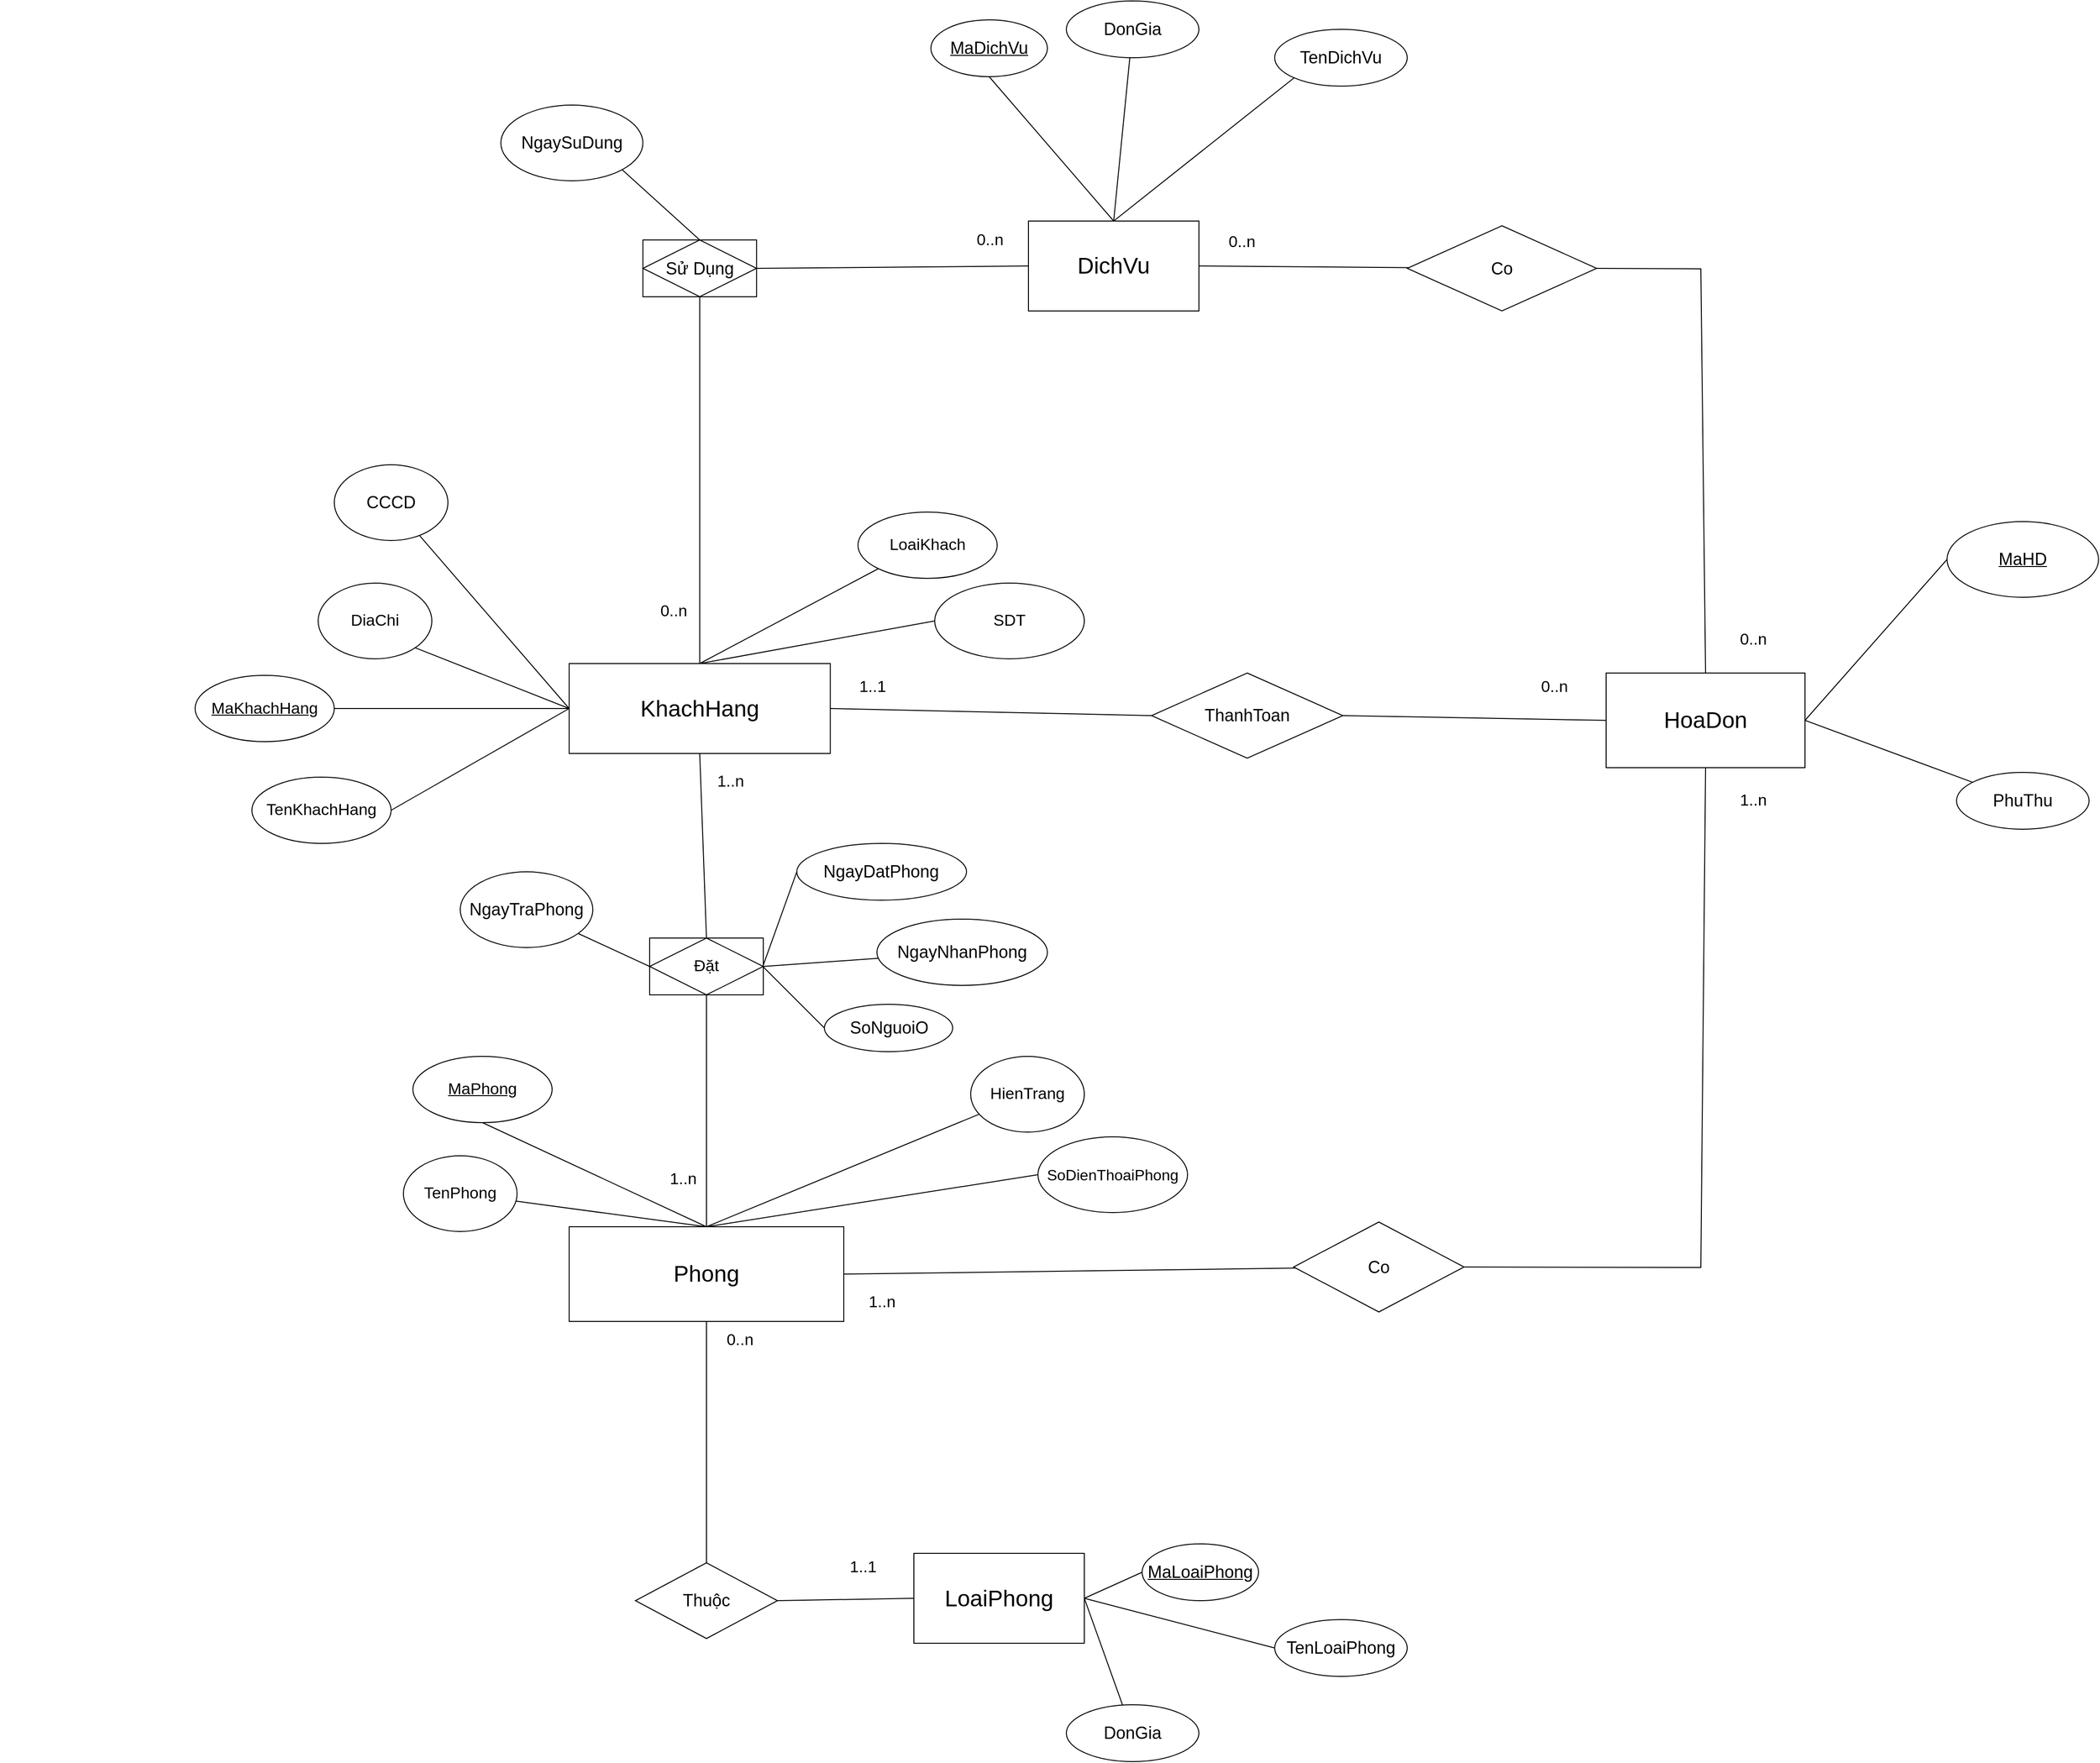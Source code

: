 <mxfile version="22.1.11" type="device">
  <diagram id="R2lEEEUBdFMjLlhIrx00" name="Page-1">
    <mxGraphModel dx="820" dy="-5652" grid="1" gridSize="10" guides="1" tooltips="1" connect="1" arrows="1" fold="1" page="1" pageScale="1" pageWidth="850" pageHeight="1100" math="0" shadow="0" extFonts="Permanent Marker^https://fonts.googleapis.com/css?family=Permanent+Marker">
      <root>
        <mxCell id="0" />
        <mxCell id="1" parent="0" />
        <mxCell id="4kKPqLQoDhAO6OmEjr5k-149" value="&lt;font style=&quot;font-size: 24px;&quot;&gt;KhachHang&lt;/font&gt;" style="rounded=0;whiteSpace=wrap;html=1;" parent="1" vertex="1">
          <mxGeometry x="1865" y="8230" width="275.75" height="95" as="geometry" />
        </mxCell>
        <mxCell id="4kKPqLQoDhAO6OmEjr5k-150" value="&lt;span style=&quot;font-size: 17px;&quot;&gt;&lt;u&gt;MaKhachHang&lt;/u&gt;&lt;/span&gt;" style="ellipse;whiteSpace=wrap;html=1;" parent="1" vertex="1">
          <mxGeometry x="1470" y="8242.5" width="147" height="70" as="geometry" />
        </mxCell>
        <mxCell id="4kKPqLQoDhAO6OmEjr5k-151" value="&lt;span style=&quot;font-size: 17px;&quot;&gt;TenKhachHang&lt;/span&gt;" style="ellipse;whiteSpace=wrap;html=1;" parent="1" vertex="1">
          <mxGeometry x="1530" y="8350" width="147" height="70" as="geometry" />
        </mxCell>
        <mxCell id="4kKPqLQoDhAO6OmEjr5k-152" value="&lt;span style=&quot;font-size: 17px;&quot;&gt;LoaiKhach&lt;/span&gt;" style="ellipse;whiteSpace=wrap;html=1;" parent="1" vertex="1">
          <mxGeometry x="2169.99" y="8070" width="147" height="70" as="geometry" />
        </mxCell>
        <mxCell id="4kKPqLQoDhAO6OmEjr5k-155" value="&lt;font style=&quot;font-size: 17px;&quot;&gt;SDT&lt;/font&gt;" style="ellipse;whiteSpace=wrap;html=1;" parent="1" vertex="1">
          <mxGeometry x="2251" y="8145" width="158" height="80" as="geometry" />
        </mxCell>
        <mxCell id="4kKPqLQoDhAO6OmEjr5k-158" value="" style="endArrow=none;html=1;rounded=0;exitX=1;exitY=0.5;exitDx=0;exitDy=0;entryX=0;entryY=0.5;entryDx=0;entryDy=0;" parent="1" source="4kKPqLQoDhAO6OmEjr5k-151" target="4kKPqLQoDhAO6OmEjr5k-149" edge="1">
          <mxGeometry width="50" height="50" relative="1" as="geometry">
            <mxPoint x="2211" y="8425" as="sourcePoint" />
            <mxPoint x="2261" y="8375" as="targetPoint" />
          </mxGeometry>
        </mxCell>
        <mxCell id="4kKPqLQoDhAO6OmEjr5k-159" value="" style="endArrow=none;html=1;rounded=0;entryX=1;entryY=0.5;entryDx=0;entryDy=0;exitX=0;exitY=0.5;exitDx=0;exitDy=0;" parent="1" source="4kKPqLQoDhAO6OmEjr5k-149" target="4kKPqLQoDhAO6OmEjr5k-150" edge="1">
          <mxGeometry width="50" height="50" relative="1" as="geometry">
            <mxPoint x="1990" y="8240" as="sourcePoint" />
            <mxPoint x="1931" y="8425" as="targetPoint" />
          </mxGeometry>
        </mxCell>
        <mxCell id="4kKPqLQoDhAO6OmEjr5k-161" value="" style="endArrow=none;html=1;rounded=0;entryX=0;entryY=1;entryDx=0;entryDy=0;exitX=0.5;exitY=0;exitDx=0;exitDy=0;" parent="1" source="4kKPqLQoDhAO6OmEjr5k-149" target="4kKPqLQoDhAO6OmEjr5k-152" edge="1">
          <mxGeometry width="50" height="50" relative="1" as="geometry">
            <mxPoint x="2161" y="8405" as="sourcePoint" />
            <mxPoint x="2211" y="8355" as="targetPoint" />
          </mxGeometry>
        </mxCell>
        <mxCell id="4kKPqLQoDhAO6OmEjr5k-162" value="" style="endArrow=none;html=1;rounded=0;entryX=0;entryY=0.5;entryDx=0;entryDy=0;exitX=0.5;exitY=0;exitDx=0;exitDy=0;" parent="1" source="4kKPqLQoDhAO6OmEjr5k-149" target="4kKPqLQoDhAO6OmEjr5k-155" edge="1">
          <mxGeometry width="50" height="50" relative="1" as="geometry">
            <mxPoint x="2231" y="8375" as="sourcePoint" />
            <mxPoint x="2281" y="8325" as="targetPoint" />
          </mxGeometry>
        </mxCell>
        <mxCell id="4kKPqLQoDhAO6OmEjr5k-165" value="&lt;font style=&quot;font-size: 24px;&quot;&gt;Phong&lt;/font&gt;" style="rounded=0;whiteSpace=wrap;html=1;" parent="1" vertex="1">
          <mxGeometry x="1865" y="8825" width="290" height="100" as="geometry" />
        </mxCell>
        <mxCell id="4kKPqLQoDhAO6OmEjr5k-166" value="&lt;span style=&quot;font-size: 17px;&quot;&gt;&lt;u&gt;MaPhong&lt;/u&gt;&lt;/span&gt;" style="ellipse;whiteSpace=wrap;html=1;" parent="1" vertex="1">
          <mxGeometry x="1700" y="8645" width="147" height="70" as="geometry" />
        </mxCell>
        <mxCell id="4kKPqLQoDhAO6OmEjr5k-171" value="&lt;font size=&quot;3&quot;&gt;SoDienThoaiPhong&lt;/font&gt;" style="ellipse;whiteSpace=wrap;html=1;" parent="1" vertex="1">
          <mxGeometry x="2360" y="8730" width="158" height="80" as="geometry" />
        </mxCell>
        <mxCell id="4kKPqLQoDhAO6OmEjr5k-175" value="" style="endArrow=none;html=1;rounded=0;entryX=0.5;entryY=1;entryDx=0;entryDy=0;exitX=0.5;exitY=0;exitDx=0;exitDy=0;" parent="1" source="4kKPqLQoDhAO6OmEjr5k-165" target="4kKPqLQoDhAO6OmEjr5k-166" edge="1">
          <mxGeometry width="50" height="50" relative="1" as="geometry">
            <mxPoint x="1901" y="9065" as="sourcePoint" />
            <mxPoint x="1951" y="9015" as="targetPoint" />
          </mxGeometry>
        </mxCell>
        <mxCell id="4kKPqLQoDhAO6OmEjr5k-178" value="" style="endArrow=none;html=1;rounded=0;entryX=0;entryY=0.5;entryDx=0;entryDy=0;exitX=0.5;exitY=0;exitDx=0;exitDy=0;" parent="1" source="4kKPqLQoDhAO6OmEjr5k-165" target="4kKPqLQoDhAO6OmEjr5k-171" edge="1">
          <mxGeometry width="50" height="50" relative="1" as="geometry">
            <mxPoint x="2251" y="8965" as="sourcePoint" />
            <mxPoint x="2301" y="8915" as="targetPoint" />
          </mxGeometry>
        </mxCell>
        <mxCell id="4kKPqLQoDhAO6OmEjr5k-182" value="" style="endArrow=none;html=1;rounded=0;entryX=0;entryY=0.5;entryDx=0;entryDy=0;exitX=1;exitY=1;exitDx=0;exitDy=0;" parent="1" source="4kKPqLQoDhAO6OmEjr5k-183" target="4kKPqLQoDhAO6OmEjr5k-149" edge="1">
          <mxGeometry width="50" height="50" relative="1" as="geometry">
            <mxPoint x="1610" y="8200" as="sourcePoint" />
            <mxPoint x="1960.005" y="8212.5" as="targetPoint" />
          </mxGeometry>
        </mxCell>
        <mxCell id="4kKPqLQoDhAO6OmEjr5k-183" value="&lt;font style=&quot;font-size: 17px;&quot;&gt;DiaChi&lt;/font&gt;" style="ellipse;whiteSpace=wrap;html=1;" parent="1" vertex="1">
          <mxGeometry x="1600" y="8145" width="120" height="80" as="geometry" />
        </mxCell>
        <mxCell id="4kKPqLQoDhAO6OmEjr5k-185" value="" style="endArrow=none;html=1;rounded=0;exitX=0.5;exitY=0;exitDx=0;exitDy=0;" parent="1" source="4kKPqLQoDhAO6OmEjr5k-165" target="4kKPqLQoDhAO6OmEjr5k-186" edge="1">
          <mxGeometry width="50" height="50" relative="1" as="geometry">
            <mxPoint x="2100" y="8770" as="sourcePoint" />
            <mxPoint x="2100" y="8670" as="targetPoint" />
          </mxGeometry>
        </mxCell>
        <mxCell id="4kKPqLQoDhAO6OmEjr5k-186" value="&lt;font style=&quot;font-size: 17px;&quot;&gt;HienTrang&lt;/font&gt;" style="ellipse;whiteSpace=wrap;html=1;" parent="1" vertex="1">
          <mxGeometry x="2289" y="8645" width="120" height="80" as="geometry" />
        </mxCell>
        <mxCell id="4kKPqLQoDhAO6OmEjr5k-187" value="&lt;font style=&quot;font-size: 18px;&quot;&gt;NgayDatPhong&lt;/font&gt;" style="ellipse;whiteSpace=wrap;html=1;align=center;" parent="1" vertex="1">
          <mxGeometry x="2105.37" y="8420" width="179.25" height="60" as="geometry" />
        </mxCell>
        <mxCell id="4kKPqLQoDhAO6OmEjr5k-188" value="&lt;font style=&quot;font-size: 18px;&quot;&gt;SoNguoiO&lt;/font&gt;" style="ellipse;whiteSpace=wrap;html=1;align=center;" parent="1" vertex="1">
          <mxGeometry x="2134.5" y="8590" width="135.5" height="50" as="geometry" />
        </mxCell>
        <mxCell id="4kKPqLQoDhAO6OmEjr5k-189" value="" style="endArrow=none;html=1;rounded=0;entryX=0;entryY=0.5;entryDx=0;entryDy=0;exitX=1;exitY=0.5;exitDx=0;exitDy=0;fontSize=18;" parent="1" target="4kKPqLQoDhAO6OmEjr5k-187" edge="1">
          <mxGeometry relative="1" as="geometry">
            <mxPoint x="2069.5" y="8550" as="sourcePoint" />
            <mxPoint x="2182.5" y="8400" as="targetPoint" />
          </mxGeometry>
        </mxCell>
        <mxCell id="4kKPqLQoDhAO6OmEjr5k-190" value="" style="endArrow=none;html=1;rounded=0;entryX=0;entryY=0.5;entryDx=0;entryDy=0;exitX=1;exitY=0.5;exitDx=0;exitDy=0;fontSize=18;" parent="1" target="4kKPqLQoDhAO6OmEjr5k-188" edge="1">
          <mxGeometry relative="1" as="geometry">
            <mxPoint x="2069.5" y="8550" as="sourcePoint" />
            <mxPoint x="2138.5" y="8560" as="targetPoint" />
          </mxGeometry>
        </mxCell>
        <mxCell id="4kKPqLQoDhAO6OmEjr5k-191" value="" style="rounded=0;whiteSpace=wrap;html=1;" parent="1" vertex="1">
          <mxGeometry x="1950" y="8520" width="120" height="60" as="geometry" />
        </mxCell>
        <mxCell id="4kKPqLQoDhAO6OmEjr5k-192" value="&lt;span style=&quot;font-size: 17px;&quot;&gt;Đặt&lt;/span&gt;" style="shape=rhombus;perimeter=rhombusPerimeter;whiteSpace=wrap;html=1;align=center;" parent="1" vertex="1">
          <mxGeometry x="1950" y="8520" width="120" height="60" as="geometry" />
        </mxCell>
        <mxCell id="4kKPqLQoDhAO6OmEjr5k-196" value="" style="endArrow=none;html=1;rounded=0;entryX=0.5;entryY=1;entryDx=0;entryDy=0;exitX=0.5;exitY=0;exitDx=0;exitDy=0;" parent="1" source="4kKPqLQoDhAO6OmEjr5k-192" target="4kKPqLQoDhAO6OmEjr5k-149" edge="1">
          <mxGeometry width="50" height="50" relative="1" as="geometry">
            <mxPoint x="2020" y="8520" as="sourcePoint" />
            <mxPoint x="2070" y="8470" as="targetPoint" />
          </mxGeometry>
        </mxCell>
        <mxCell id="4kKPqLQoDhAO6OmEjr5k-197" value="" style="endArrow=none;html=1;rounded=0;entryX=0.5;entryY=1;entryDx=0;entryDy=0;exitX=0.5;exitY=0;exitDx=0;exitDy=0;" parent="1" source="4kKPqLQoDhAO6OmEjr5k-165" target="4kKPqLQoDhAO6OmEjr5k-192" edge="1">
          <mxGeometry width="50" height="50" relative="1" as="geometry">
            <mxPoint x="2020" y="8670" as="sourcePoint" />
            <mxPoint x="2070" y="8620" as="targetPoint" />
          </mxGeometry>
        </mxCell>
        <mxCell id="4kKPqLQoDhAO6OmEjr5k-198" value="" style="endArrow=none;html=1;rounded=0;exitX=0.5;exitY=0;exitDx=0;exitDy=0;" parent="1" source="4kKPqLQoDhAO6OmEjr5k-165" target="4kKPqLQoDhAO6OmEjr5k-199" edge="1">
          <mxGeometry width="50" height="50" relative="1" as="geometry">
            <mxPoint x="1960" y="8740" as="sourcePoint" />
            <mxPoint x="1750" y="8760" as="targetPoint" />
          </mxGeometry>
        </mxCell>
        <mxCell id="4kKPqLQoDhAO6OmEjr5k-199" value="&lt;font style=&quot;font-size: 17px;&quot;&gt;TenPhong&lt;/font&gt;" style="ellipse;whiteSpace=wrap;html=1;" parent="1" vertex="1">
          <mxGeometry x="1690" y="8750" width="120" height="80" as="geometry" />
        </mxCell>
        <mxCell id="4kKPqLQoDhAO6OmEjr5k-200" value="&lt;font style=&quot;font-size: 17px;&quot;&gt;1..n&lt;/font&gt;" style="text;html=1;align=center;verticalAlign=middle;resizable=0;points=[];autosize=1;strokeColor=none;fillColor=none;" parent="1" vertex="1">
          <mxGeometry x="1960" y="8760" width="50" height="30" as="geometry" />
        </mxCell>
        <mxCell id="4kKPqLQoDhAO6OmEjr5k-201" value="&lt;font style=&quot;font-size: 17px;&quot;&gt;1..n&lt;/font&gt;" style="text;html=1;align=center;verticalAlign=middle;resizable=0;points=[];autosize=1;strokeColor=none;fillColor=none;" parent="1" vertex="1">
          <mxGeometry x="2010" y="8340" width="50" height="30" as="geometry" />
        </mxCell>
        <mxCell id="qJm2zgiG2Xxx_Mv9KWCb-1" value="&lt;font style=&quot;font-size: 24px;&quot;&gt;LoaiPhong&lt;/font&gt;" style="rounded=0;whiteSpace=wrap;html=1;fontSize=18;" parent="1" vertex="1">
          <mxGeometry x="2229" y="9170" width="180" height="95" as="geometry" />
        </mxCell>
        <mxCell id="qJm2zgiG2Xxx_Mv9KWCb-2" value="&lt;u&gt;MaLoaiPhong&lt;/u&gt;" style="ellipse;whiteSpace=wrap;html=1;align=center;fontSize=18;" parent="1" vertex="1">
          <mxGeometry x="2470" y="9160" width="123" height="60" as="geometry" />
        </mxCell>
        <mxCell id="qJm2zgiG2Xxx_Mv9KWCb-3" value="" style="endArrow=none;html=1;rounded=0;entryX=0;entryY=0.5;entryDx=0;entryDy=0;exitX=1;exitY=0.5;exitDx=0;exitDy=0;fontSize=18;" parent="1" source="qJm2zgiG2Xxx_Mv9KWCb-1" target="qJm2zgiG2Xxx_Mv9KWCb-2" edge="1">
          <mxGeometry relative="1" as="geometry">
            <mxPoint x="1997" y="8820" as="sourcePoint" />
            <mxPoint x="1957" y="8830" as="targetPoint" />
          </mxGeometry>
        </mxCell>
        <mxCell id="qJm2zgiG2Xxx_Mv9KWCb-17" value="" style="endArrow=none;html=1;rounded=0;exitX=0.5;exitY=1;exitDx=0;exitDy=0;" parent="1" source="4kKPqLQoDhAO6OmEjr5k-165" target="qJm2zgiG2Xxx_Mv9KWCb-18" edge="1">
          <mxGeometry width="50" height="50" relative="1" as="geometry">
            <mxPoint x="2670" y="8770" as="sourcePoint" />
            <mxPoint x="2530" y="8875" as="targetPoint" />
          </mxGeometry>
        </mxCell>
        <mxCell id="qJm2zgiG2Xxx_Mv9KWCb-18" value="&lt;font style=&quot;font-size: 18px;&quot;&gt;Thuộc&lt;/font&gt;" style="rhombus;whiteSpace=wrap;html=1;" parent="1" vertex="1">
          <mxGeometry x="1935" y="9180" width="150" height="80" as="geometry" />
        </mxCell>
        <mxCell id="qJm2zgiG2Xxx_Mv9KWCb-19" value="" style="endArrow=none;html=1;rounded=0;exitX=1;exitY=0.5;exitDx=0;exitDy=0;entryX=0;entryY=0.5;entryDx=0;entryDy=0;" parent="1" source="qJm2zgiG2Xxx_Mv9KWCb-18" target="qJm2zgiG2Xxx_Mv9KWCb-1" edge="1">
          <mxGeometry width="50" height="50" relative="1" as="geometry">
            <mxPoint x="2070" y="9120" as="sourcePoint" />
            <mxPoint x="2120" y="9070" as="targetPoint" />
            <Array as="points" />
          </mxGeometry>
        </mxCell>
        <mxCell id="qJm2zgiG2Xxx_Mv9KWCb-21" value="&lt;font style=&quot;font-size: 17px;&quot;&gt;0..n&lt;/font&gt;" style="text;html=1;align=center;verticalAlign=middle;resizable=0;points=[];autosize=1;strokeColor=none;fillColor=none;" parent="1" vertex="1">
          <mxGeometry x="2020" y="8930" width="50" height="30" as="geometry" />
        </mxCell>
        <mxCell id="kU5IyGnwpYtkwO4SDDyw-1" value="&lt;font style=&quot;font-size: 17px;&quot;&gt;1..1&lt;/font&gt;" style="text;html=1;align=center;verticalAlign=middle;resizable=0;points=[];autosize=1;strokeColor=none;fillColor=none;" parent="1" vertex="1">
          <mxGeometry x="2150" y="9170" width="50" height="30" as="geometry" />
        </mxCell>
        <mxCell id="kU5IyGnwpYtkwO4SDDyw-2" value="" style="endArrow=none;html=1;rounded=0;exitX=0;exitY=0.5;exitDx=0;exitDy=0;" parent="1" source="4kKPqLQoDhAO6OmEjr5k-192" target="kU5IyGnwpYtkwO4SDDyw-3" edge="1">
          <mxGeometry width="50" height="50" relative="1" as="geometry">
            <mxPoint x="2200" y="8610" as="sourcePoint" />
            <mxPoint x="1830" y="8490" as="targetPoint" />
          </mxGeometry>
        </mxCell>
        <mxCell id="kU5IyGnwpYtkwO4SDDyw-3" value="&lt;font style=&quot;font-size: 18px;&quot;&gt;NgayTraPhong&lt;/font&gt;" style="ellipse;whiteSpace=wrap;html=1;" parent="1" vertex="1">
          <mxGeometry x="1750" y="8450" width="140" height="80" as="geometry" />
        </mxCell>
        <mxCell id="kU5IyGnwpYtkwO4SDDyw-4" value="" style="endArrow=none;html=1;rounded=0;exitX=1;exitY=0.5;exitDx=0;exitDy=0;" parent="1" source="4kKPqLQoDhAO6OmEjr5k-192" target="kU5IyGnwpYtkwO4SDDyw-5" edge="1">
          <mxGeometry width="50" height="50" relative="1" as="geometry">
            <mxPoint x="2260" y="8550" as="sourcePoint" />
            <mxPoint x="2310" y="8500" as="targetPoint" />
          </mxGeometry>
        </mxCell>
        <mxCell id="kU5IyGnwpYtkwO4SDDyw-5" value="&lt;font style=&quot;font-size: 18px;&quot;&gt;NgayNhanPhong&lt;/font&gt;" style="ellipse;whiteSpace=wrap;html=1;" parent="1" vertex="1">
          <mxGeometry x="2190" y="8500" width="180" height="70" as="geometry" />
        </mxCell>
        <mxCell id="kU5IyGnwpYtkwO4SDDyw-6" value="" style="endArrow=none;html=1;rounded=0;exitX=1;exitY=0.5;exitDx=0;exitDy=0;" parent="1" source="qJm2zgiG2Xxx_Mv9KWCb-1" target="kU5IyGnwpYtkwO4SDDyw-7" edge="1">
          <mxGeometry width="50" height="50" relative="1" as="geometry">
            <mxPoint x="2190" y="9080" as="sourcePoint" />
            <mxPoint x="2520" y="9280" as="targetPoint" />
          </mxGeometry>
        </mxCell>
        <mxCell id="kU5IyGnwpYtkwO4SDDyw-7" value="&lt;font style=&quot;font-size: 18px;&quot;&gt;DonGia&lt;/font&gt;" style="ellipse;whiteSpace=wrap;html=1;" parent="1" vertex="1">
          <mxGeometry x="2390" y="9330" width="140" height="60" as="geometry" />
        </mxCell>
        <mxCell id="kU5IyGnwpYtkwO4SDDyw-8" value="" style="endArrow=none;html=1;rounded=0;exitX=1;exitY=0.5;exitDx=0;exitDy=0;entryX=0;entryY=0.5;entryDx=0;entryDy=0;" parent="1" source="qJm2zgiG2Xxx_Mv9KWCb-1" target="kU5IyGnwpYtkwO4SDDyw-9" edge="1">
          <mxGeometry width="50" height="50" relative="1" as="geometry">
            <mxPoint x="2260" y="9160" as="sourcePoint" />
            <mxPoint x="2610" y="9270" as="targetPoint" />
          </mxGeometry>
        </mxCell>
        <mxCell id="kU5IyGnwpYtkwO4SDDyw-9" value="&lt;font style=&quot;font-size: 18px;&quot;&gt;TenLoaiPhong&lt;/font&gt;" style="ellipse;whiteSpace=wrap;html=1;" parent="1" vertex="1">
          <mxGeometry x="2610" y="9240" width="140" height="60" as="geometry" />
        </mxCell>
        <mxCell id="kU5IyGnwpYtkwO4SDDyw-10" value="" style="endArrow=none;html=1;rounded=0;exitX=0;exitY=0.5;exitDx=0;exitDy=0;" parent="1" source="4kKPqLQoDhAO6OmEjr5k-149" target="kU5IyGnwpYtkwO4SDDyw-11" edge="1">
          <mxGeometry width="50" height="50" relative="1" as="geometry">
            <mxPoint x="2050" y="8170" as="sourcePoint" />
            <mxPoint x="2110" y="7960" as="targetPoint" />
          </mxGeometry>
        </mxCell>
        <mxCell id="kU5IyGnwpYtkwO4SDDyw-11" value="&lt;font style=&quot;font-size: 18px;&quot;&gt;CCCD&lt;/font&gt;" style="ellipse;whiteSpace=wrap;html=1;" parent="1" vertex="1">
          <mxGeometry x="1617" y="8020" width="120" height="80" as="geometry" />
        </mxCell>
        <mxCell id="kU5IyGnwpYtkwO4SDDyw-12" value="&lt;font style=&quot;font-size: 24px;&quot;&gt;HoaDon&lt;/font&gt;" style="rounded=0;whiteSpace=wrap;html=1;fontSize=18;" parent="1" vertex="1">
          <mxGeometry x="2960" y="8240" width="210" height="100" as="geometry" />
        </mxCell>
        <mxCell id="kU5IyGnwpYtkwO4SDDyw-13" value="&lt;u&gt;MaHD&lt;/u&gt;" style="ellipse;whiteSpace=wrap;html=1;align=center;fontSize=18;" parent="1" vertex="1">
          <mxGeometry x="3320" y="8080" width="160" height="80" as="geometry" />
        </mxCell>
        <mxCell id="kU5IyGnwpYtkwO4SDDyw-14" value="" style="endArrow=none;html=1;rounded=0;entryX=0;entryY=0.5;entryDx=0;entryDy=0;exitX=1;exitY=0.5;exitDx=0;exitDy=0;fontSize=18;" parent="1" source="kU5IyGnwpYtkwO4SDDyw-12" target="kU5IyGnwpYtkwO4SDDyw-13" edge="1">
          <mxGeometry relative="1" as="geometry">
            <mxPoint x="2687" y="7855" as="sourcePoint" />
            <mxPoint x="2647" y="7865" as="targetPoint" />
          </mxGeometry>
        </mxCell>
        <mxCell id="kU5IyGnwpYtkwO4SDDyw-15" value="" style="endArrow=none;html=1;rounded=0;exitX=1;exitY=0.5;exitDx=0;exitDy=0;" parent="1" source="kU5IyGnwpYtkwO4SDDyw-12" target="kU5IyGnwpYtkwO4SDDyw-16" edge="1">
          <mxGeometry width="50" height="50" relative="1" as="geometry">
            <mxPoint x="2880" y="8115" as="sourcePoint" />
            <mxPoint x="3210" y="8315" as="targetPoint" />
          </mxGeometry>
        </mxCell>
        <mxCell id="kU5IyGnwpYtkwO4SDDyw-16" value="&lt;font style=&quot;font-size: 18px;&quot;&gt;PhuThu&lt;/font&gt;" style="ellipse;whiteSpace=wrap;html=1;" parent="1" vertex="1">
          <mxGeometry x="3330" y="8345" width="140" height="60" as="geometry" />
        </mxCell>
        <mxCell id="kU5IyGnwpYtkwO4SDDyw-19" value="&lt;font style=&quot;font-size: 18px;&quot;&gt;ThanhToan&lt;/font&gt;" style="shape=rhombus;perimeter=rhombusPerimeter;whiteSpace=wrap;html=1;align=center;" parent="1" vertex="1">
          <mxGeometry x="2480" y="8240" width="202" height="90" as="geometry" />
        </mxCell>
        <mxCell id="kU5IyGnwpYtkwO4SDDyw-23" value="" style="endArrow=none;html=1;rounded=0;exitX=1;exitY=0.5;exitDx=0;exitDy=0;entryX=0;entryY=0.5;entryDx=0;entryDy=0;" parent="1" source="4kKPqLQoDhAO6OmEjr5k-149" target="kU5IyGnwpYtkwO4SDDyw-19" edge="1">
          <mxGeometry width="50" height="50" relative="1" as="geometry">
            <mxPoint x="2620" y="8420" as="sourcePoint" />
            <mxPoint x="2670" y="8370" as="targetPoint" />
          </mxGeometry>
        </mxCell>
        <mxCell id="kU5IyGnwpYtkwO4SDDyw-24" value="" style="endArrow=none;html=1;rounded=0;entryX=1;entryY=0.5;entryDx=0;entryDy=0;exitX=0;exitY=0.5;exitDx=0;exitDy=0;" parent="1" source="kU5IyGnwpYtkwO4SDDyw-12" target="kU5IyGnwpYtkwO4SDDyw-19" edge="1">
          <mxGeometry width="50" height="50" relative="1" as="geometry">
            <mxPoint x="2620" y="8420" as="sourcePoint" />
            <mxPoint x="2670" y="8370" as="targetPoint" />
          </mxGeometry>
        </mxCell>
        <mxCell id="kU5IyGnwpYtkwO4SDDyw-25" value="&lt;font style=&quot;font-size: 17px;&quot;&gt;1..1&lt;/font&gt;" style="text;html=1;align=center;verticalAlign=middle;resizable=0;points=[];autosize=1;strokeColor=none;fillColor=none;" parent="1" vertex="1">
          <mxGeometry x="2160" y="8240" width="50" height="30" as="geometry" />
        </mxCell>
        <mxCell id="kU5IyGnwpYtkwO4SDDyw-26" value="&lt;font style=&quot;font-size: 17px;&quot;&gt;0..n&lt;/font&gt;" style="text;html=1;align=center;verticalAlign=middle;resizable=0;points=[];autosize=1;strokeColor=none;fillColor=none;" parent="1" vertex="1">
          <mxGeometry x="2880" y="8240" width="50" height="30" as="geometry" />
        </mxCell>
        <mxCell id="kU5IyGnwpYtkwO4SDDyw-27" value="" style="endArrow=none;html=1;rounded=0;exitX=1;exitY=0.5;exitDx=0;exitDy=0;" parent="1" source="4kKPqLQoDhAO6OmEjr5k-165" target="kU5IyGnwpYtkwO4SDDyw-28" edge="1">
          <mxGeometry width="50" height="50" relative="1" as="geometry">
            <mxPoint x="2790" y="8650" as="sourcePoint" />
            <mxPoint x="2670" y="8875" as="targetPoint" />
          </mxGeometry>
        </mxCell>
        <mxCell id="kU5IyGnwpYtkwO4SDDyw-28" value="&lt;font style=&quot;font-size: 18px;&quot;&gt;Co&lt;/font&gt;" style="rhombus;whiteSpace=wrap;html=1;" parent="1" vertex="1">
          <mxGeometry x="2630" y="8820" width="180" height="95" as="geometry" />
        </mxCell>
        <mxCell id="kU5IyGnwpYtkwO4SDDyw-29" value="" style="endArrow=none;html=1;rounded=0;entryX=0.5;entryY=1;entryDx=0;entryDy=0;exitX=1;exitY=0.5;exitDx=0;exitDy=0;" parent="1" source="kU5IyGnwpYtkwO4SDDyw-28" target="kU5IyGnwpYtkwO4SDDyw-12" edge="1">
          <mxGeometry width="50" height="50" relative="1" as="geometry">
            <mxPoint x="2790" y="8650" as="sourcePoint" />
            <mxPoint x="2840" y="8600" as="targetPoint" />
            <Array as="points">
              <mxPoint x="3060" y="8868" />
            </Array>
          </mxGeometry>
        </mxCell>
        <mxCell id="kU5IyGnwpYtkwO4SDDyw-30" value="&lt;font style=&quot;font-size: 17px;&quot;&gt;1..n&lt;/font&gt;" style="text;html=1;align=center;verticalAlign=middle;resizable=0;points=[];autosize=1;strokeColor=none;fillColor=none;" parent="1" vertex="1">
          <mxGeometry x="2169.99" y="8890" width="50" height="30" as="geometry" />
        </mxCell>
        <mxCell id="kU5IyGnwpYtkwO4SDDyw-31" value="&lt;font style=&quot;font-size: 17px;&quot;&gt;1..n&lt;/font&gt;" style="text;html=1;align=center;verticalAlign=middle;resizable=0;points=[];autosize=1;strokeColor=none;fillColor=none;" parent="1" vertex="1">
          <mxGeometry x="3090" y="8360" width="50" height="30" as="geometry" />
        </mxCell>
        <mxCell id="EMSvN7dTB0esY_aPruYr-8" style="edgeStyle=orthogonalEdgeStyle;rounded=0;orthogonalLoop=1;jettySize=auto;html=1;exitX=0.5;exitY=1;exitDx=0;exitDy=0;" parent="1" edge="1">
          <mxGeometry relative="1" as="geometry">
            <mxPoint x="1271.5" y="8150" as="sourcePoint" />
            <mxPoint x="1271.5" y="8150" as="targetPoint" />
          </mxGeometry>
        </mxCell>
        <mxCell id="EMSvN7dTB0esY_aPruYr-14" value="&lt;font style=&quot;font-size: 24px;&quot;&gt;DichVu&lt;/font&gt;" style="rounded=0;whiteSpace=wrap;html=1;fontSize=18;" parent="1" vertex="1">
          <mxGeometry x="2350" y="7762.5" width="180" height="95" as="geometry" />
        </mxCell>
        <mxCell id="EMSvN7dTB0esY_aPruYr-15" value="&lt;u&gt;MaDichVu&lt;/u&gt;" style="ellipse;whiteSpace=wrap;html=1;align=center;fontSize=18;" parent="1" vertex="1">
          <mxGeometry x="2247" y="7550" width="123" height="60" as="geometry" />
        </mxCell>
        <mxCell id="EMSvN7dTB0esY_aPruYr-16" value="" style="endArrow=none;html=1;rounded=0;entryX=0.5;entryY=1;entryDx=0;entryDy=0;exitX=0.5;exitY=0;exitDx=0;exitDy=0;fontSize=18;" parent="1" source="EMSvN7dTB0esY_aPruYr-14" target="EMSvN7dTB0esY_aPruYr-15" edge="1">
          <mxGeometry relative="1" as="geometry">
            <mxPoint x="-112.25" y="7650" as="sourcePoint" />
            <mxPoint x="-152.25" y="7660" as="targetPoint" />
          </mxGeometry>
        </mxCell>
        <mxCell id="EMSvN7dTB0esY_aPruYr-17" value="" style="endArrow=none;html=1;rounded=0;exitX=0.5;exitY=0;exitDx=0;exitDy=0;" parent="1" source="EMSvN7dTB0esY_aPruYr-14" target="EMSvN7dTB0esY_aPruYr-18" edge="1">
          <mxGeometry width="50" height="50" relative="1" as="geometry">
            <mxPoint x="80.75" y="7910" as="sourcePoint" />
            <mxPoint x="410.75" y="8110" as="targetPoint" />
          </mxGeometry>
        </mxCell>
        <mxCell id="EMSvN7dTB0esY_aPruYr-18" value="&lt;font style=&quot;font-size: 18px;&quot;&gt;DonGia&lt;/font&gt;" style="ellipse;whiteSpace=wrap;html=1;" parent="1" vertex="1">
          <mxGeometry x="2390" y="7530" width="140" height="60" as="geometry" />
        </mxCell>
        <mxCell id="EMSvN7dTB0esY_aPruYr-19" value="" style="endArrow=none;html=1;rounded=0;exitX=0.5;exitY=0;exitDx=0;exitDy=0;entryX=0;entryY=1;entryDx=0;entryDy=0;" parent="1" source="EMSvN7dTB0esY_aPruYr-14" target="EMSvN7dTB0esY_aPruYr-20" edge="1">
          <mxGeometry width="50" height="50" relative="1" as="geometry">
            <mxPoint x="150.75" y="7990" as="sourcePoint" />
            <mxPoint x="500.75" y="8100" as="targetPoint" />
          </mxGeometry>
        </mxCell>
        <mxCell id="EMSvN7dTB0esY_aPruYr-20" value="&lt;font style=&quot;font-size: 18px;&quot;&gt;TenDichVu&lt;/font&gt;" style="ellipse;whiteSpace=wrap;html=1;" parent="1" vertex="1">
          <mxGeometry x="2610" y="7560" width="140" height="60" as="geometry" />
        </mxCell>
        <mxCell id="EMSvN7dTB0esY_aPruYr-21" style="edgeStyle=orthogonalEdgeStyle;rounded=0;orthogonalLoop=1;jettySize=auto;html=1;exitX=0.5;exitY=1;exitDx=0;exitDy=0;" parent="1" source="EMSvN7dTB0esY_aPruYr-15" target="EMSvN7dTB0esY_aPruYr-15" edge="1">
          <mxGeometry relative="1" as="geometry" />
        </mxCell>
        <mxCell id="EMSvN7dTB0esY_aPruYr-35" value="&lt;font style=&quot;font-size: 17px;&quot;&gt;0..n&lt;/font&gt;" style="text;html=1;align=center;verticalAlign=middle;resizable=0;points=[];autosize=1;strokeColor=none;fillColor=none;" parent="1" vertex="1">
          <mxGeometry x="2283.5" y="7767.5" width="50" height="30" as="geometry" />
        </mxCell>
        <mxCell id="EMSvN7dTB0esY_aPruYr-41" value="" style="endArrow=none;html=1;rounded=0;entryX=0.5;entryY=0;entryDx=0;entryDy=0;exitX=0.5;exitY=1;exitDx=0;exitDy=0;" parent="1" source="t0OvrFxMtksYpa60tCMI-11" target="4kKPqLQoDhAO6OmEjr5k-149" edge="1">
          <mxGeometry width="50" height="50" relative="1" as="geometry">
            <mxPoint x="2004.37" y="7855" as="sourcePoint" />
            <mxPoint x="1920" y="8360" as="targetPoint" />
          </mxGeometry>
        </mxCell>
        <mxCell id="EMSvN7dTB0esY_aPruYr-42" value="" style="endArrow=none;html=1;rounded=0;entryX=0;entryY=0.5;entryDx=0;entryDy=0;exitX=1;exitY=0.5;exitDx=0;exitDy=0;" parent="1" source="t0OvrFxMtksYpa60tCMI-11" target="EMSvN7dTB0esY_aPruYr-14" edge="1">
          <mxGeometry width="50" height="50" relative="1" as="geometry">
            <mxPoint x="2105.37" y="7810" as="sourcePoint" />
            <mxPoint x="1920" y="8360" as="targetPoint" />
          </mxGeometry>
        </mxCell>
        <mxCell id="EMSvN7dTB0esY_aPruYr-45" value="&lt;font style=&quot;font-size: 17px;&quot;&gt;0..n&lt;/font&gt;" style="text;html=1;align=center;verticalAlign=middle;resizable=0;points=[];autosize=1;strokeColor=none;fillColor=none;" parent="1" vertex="1">
          <mxGeometry x="1950" y="8160" width="50" height="30" as="geometry" />
        </mxCell>
        <mxCell id="t0OvrFxMtksYpa60tCMI-1" value="" style="endArrow=none;html=1;rounded=0;exitX=1;exitY=0.5;exitDx=0;exitDy=0;" edge="1" parent="1" source="EMSvN7dTB0esY_aPruYr-14" target="t0OvrFxMtksYpa60tCMI-2">
          <mxGeometry width="50" height="50" relative="1" as="geometry">
            <mxPoint x="2610" y="8150" as="sourcePoint" />
            <mxPoint x="2660" y="8100" as="targetPoint" />
          </mxGeometry>
        </mxCell>
        <mxCell id="t0OvrFxMtksYpa60tCMI-2" value="&lt;font style=&quot;font-size: 18px;&quot;&gt;Co&lt;/font&gt;" style="rhombus;whiteSpace=wrap;html=1;" vertex="1" parent="1">
          <mxGeometry x="2750" y="7767.5" width="200" height="90" as="geometry" />
        </mxCell>
        <mxCell id="t0OvrFxMtksYpa60tCMI-3" value="" style="endArrow=none;html=1;rounded=0;entryX=1;entryY=0.5;entryDx=0;entryDy=0;exitX=0.5;exitY=0;exitDx=0;exitDy=0;" edge="1" parent="1" source="kU5IyGnwpYtkwO4SDDyw-12" target="t0OvrFxMtksYpa60tCMI-2">
          <mxGeometry width="50" height="50" relative="1" as="geometry">
            <mxPoint x="2970" y="8060" as="sourcePoint" />
            <mxPoint x="3020" y="8010" as="targetPoint" />
            <Array as="points">
              <mxPoint x="3060" y="7813" />
            </Array>
          </mxGeometry>
        </mxCell>
        <mxCell id="t0OvrFxMtksYpa60tCMI-5" value="&lt;font style=&quot;font-size: 17px;&quot;&gt;0..n&lt;/font&gt;" style="text;html=1;align=center;verticalAlign=middle;resizable=0;points=[];autosize=1;strokeColor=none;fillColor=none;" vertex="1" parent="1">
          <mxGeometry x="2550" y="7770" width="50" height="30" as="geometry" />
        </mxCell>
        <mxCell id="t0OvrFxMtksYpa60tCMI-6" value="&lt;font style=&quot;font-size: 17px;&quot;&gt;0..n&lt;/font&gt;" style="text;html=1;align=center;verticalAlign=middle;resizable=0;points=[];autosize=1;strokeColor=none;fillColor=none;" vertex="1" parent="1">
          <mxGeometry x="3090" y="8190" width="50" height="30" as="geometry" />
        </mxCell>
        <mxCell id="t0OvrFxMtksYpa60tCMI-10" value="" style="rounded=0;whiteSpace=wrap;html=1;" vertex="1" parent="1">
          <mxGeometry x="1942.88" y="7782.5" width="120" height="60" as="geometry" />
        </mxCell>
        <mxCell id="t0OvrFxMtksYpa60tCMI-11" value="&lt;span style=&quot;font-size: 18px;&quot;&gt;Sử Dụng&lt;/span&gt;" style="shape=rhombus;perimeter=rhombusPerimeter;whiteSpace=wrap;html=1;align=center;" vertex="1" parent="1">
          <mxGeometry x="1942.88" y="7782.5" width="120" height="60" as="geometry" />
        </mxCell>
        <mxCell id="t0OvrFxMtksYpa60tCMI-12" value="" style="endArrow=none;html=1;rounded=0;entryX=0.5;entryY=0;entryDx=0;entryDy=0;exitX=1;exitY=1;exitDx=0;exitDy=0;" edge="1" parent="1" source="t0OvrFxMtksYpa60tCMI-13" target="t0OvrFxMtksYpa60tCMI-11">
          <mxGeometry width="50" height="50" relative="1" as="geometry">
            <mxPoint x="1870" y="7730" as="sourcePoint" />
            <mxPoint x="2350" y="7980" as="targetPoint" />
          </mxGeometry>
        </mxCell>
        <mxCell id="t0OvrFxMtksYpa60tCMI-13" value="&lt;font style=&quot;font-size: 18px;&quot;&gt;NgaySuDung&lt;/font&gt;" style="ellipse;whiteSpace=wrap;html=1;" vertex="1" parent="1">
          <mxGeometry x="1792.88" y="7640" width="150" height="80" as="geometry" />
        </mxCell>
      </root>
    </mxGraphModel>
  </diagram>
</mxfile>
